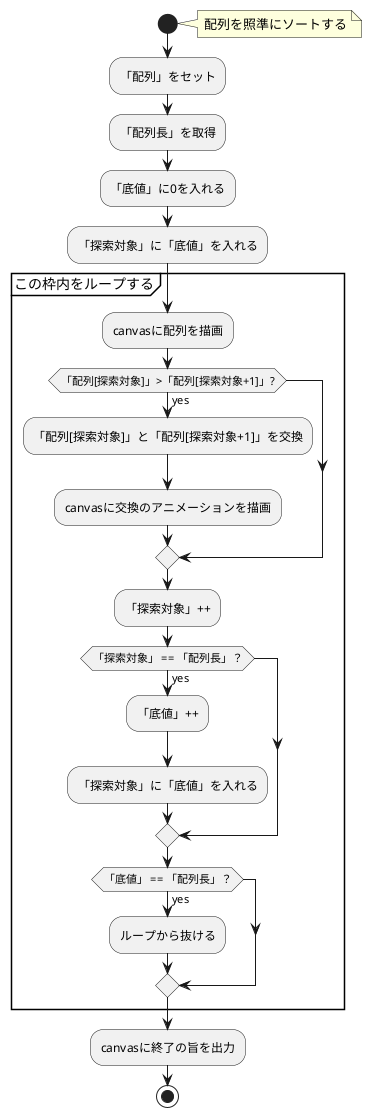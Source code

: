 @startuml

start
note right
配列を照準にソートする
end note

:「配列」をセット;
:「配列長」を取得;

:「底値」に0を入れる;

:「探索対象」に「底値」を入れる;

partition この枠内をループする {
    :canvasに配列を描画;
    if(「配列[探索対象]」>「配列[探索対象+1]」?) then (yes)
         :「配列[探索対象]」と「配列[探索対象+1]」を交換;
         :canvasに交換のアニメーションを描画;
    endif
    :「探索対象」++;
    if (「探索対象」 == 「配列長」？) then (yes)
        :「底値」++;
        :「探索対象」に「底値」を入れる;
    endif
    if (「底値」 == 「配列長」？) then (yes)
        :ループから抜ける;
    endif
}
:canvasに終了の旨を出力;
stop
@enduml

